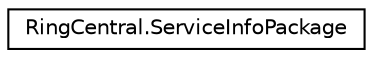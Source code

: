 digraph "Graphical Class Hierarchy"
{
 // LATEX_PDF_SIZE
  edge [fontname="Helvetica",fontsize="10",labelfontname="Helvetica",labelfontsize="10"];
  node [fontname="Helvetica",fontsize="10",shape=record];
  rankdir="LR";
  Node0 [label="RingCentral.ServiceInfoPackage",height=0.2,width=0.4,color="black", fillcolor="white", style="filled",URL="$classRingCentral_1_1ServiceInfoPackage.html",tooltip="Billing package information"];
}

